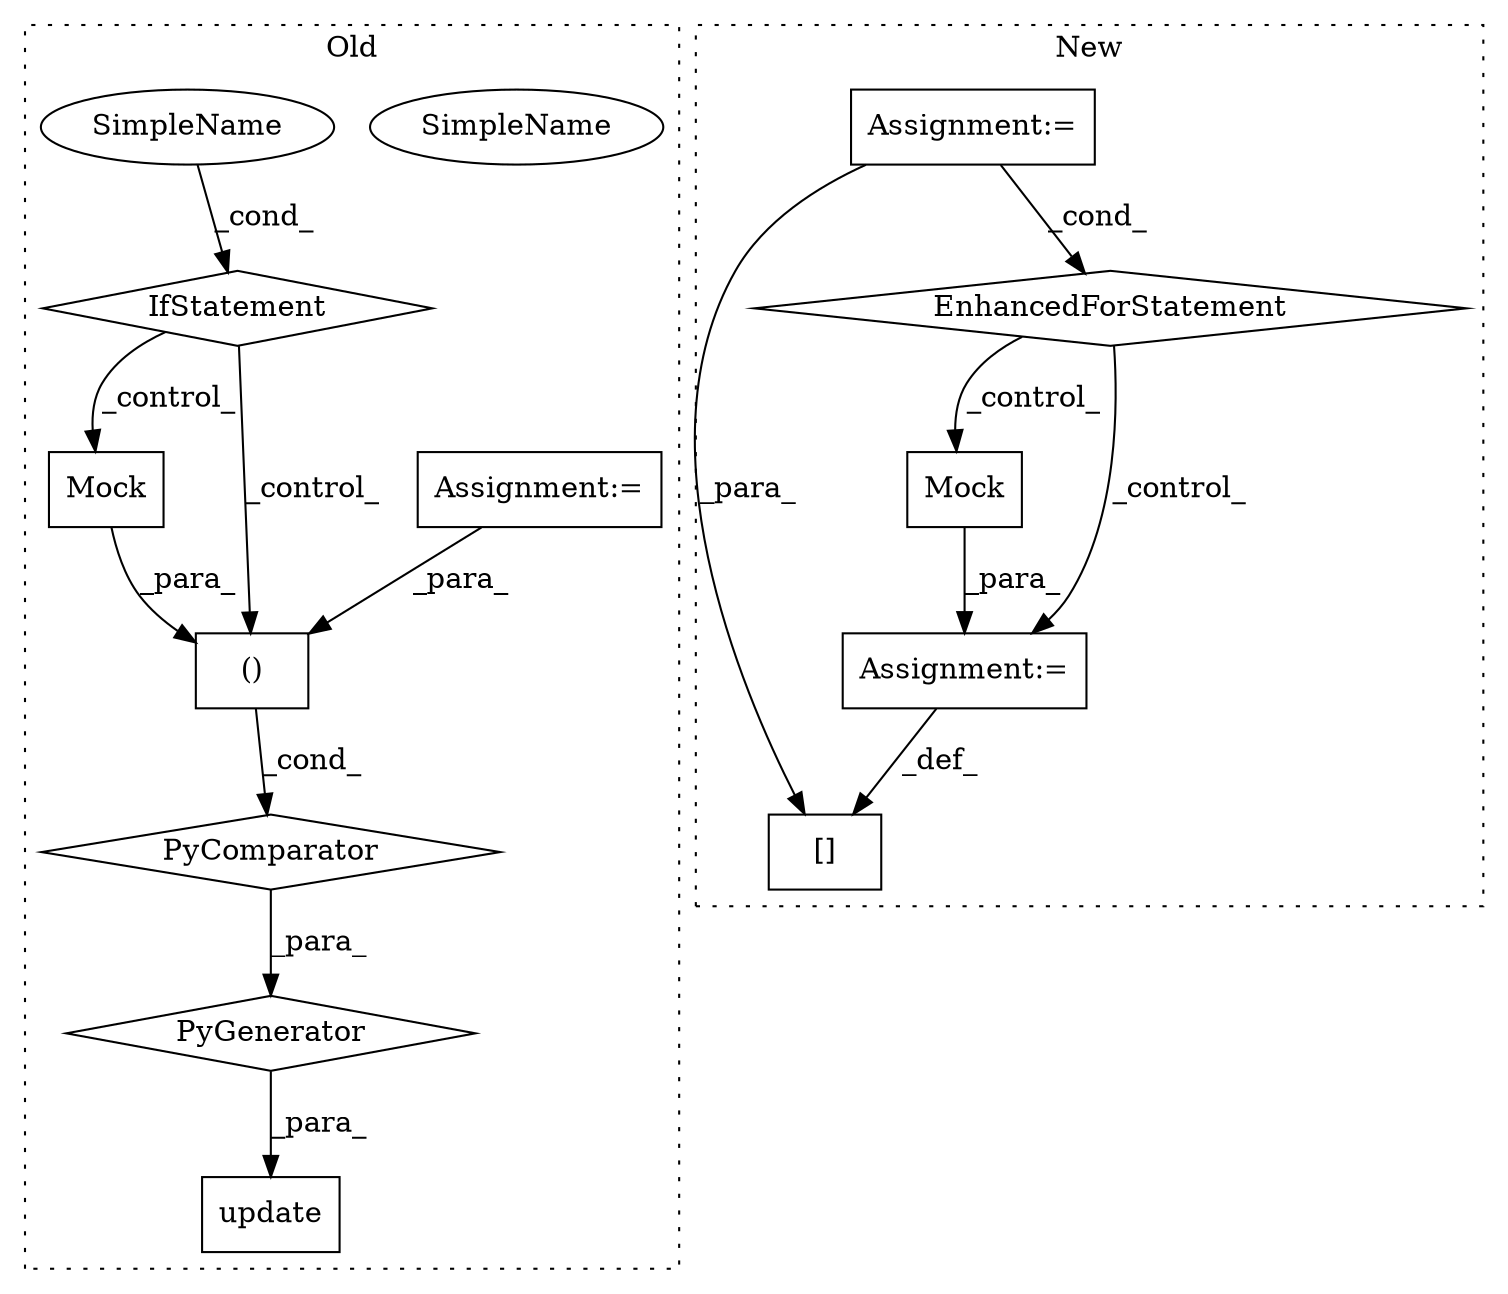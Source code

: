 digraph G {
subgraph cluster0 {
1 [label="Mock" a="32" s="443" l="6" shape="box"];
5 [label="()" a="106" s="422" l="27" shape="box"];
6 [label="PyComparator" a="113" s="511" l="35" shape="diamond"];
8 [label="update" a="32" s="401,557" l="21,-8" shape="box"];
9 [label="IfStatement" a="25" s="511" l="35" shape="diamond"];
10 [label="SimpleName" a="42" s="541" l="5" shape="ellipse"];
11 [label="PyGenerator" a="107" s="422" l="135" shape="diamond"];
13 [label="Assignment:=" a="7" s="511" l="35" shape="box"];
14 [label="SimpleName" a="42" s="541" l="5" shape="ellipse"];
label = "Old";
style="dotted";
}
subgraph cluster1 {
2 [label="Mock" a="32" s="644" l="6" shape="box"];
3 [label="Assignment:=" a="7" s="638" l="1" shape="box"];
4 [label="[]" a="2" s="617,637" l="12,1" shape="box"];
7 [label="EnhancedForStatement" a="70" s="524,607" l="53,2" shape="diamond"];
12 [label="Assignment:=" a="7" s="524,607" l="53,2" shape="box"];
label = "New";
style="dotted";
}
1 -> 5 [label="_para_"];
2 -> 3 [label="_para_"];
3 -> 4 [label="_def_"];
5 -> 6 [label="_cond_"];
6 -> 11 [label="_para_"];
7 -> 2 [label="_control_"];
7 -> 3 [label="_control_"];
9 -> 5 [label="_control_"];
9 -> 1 [label="_control_"];
11 -> 8 [label="_para_"];
12 -> 7 [label="_cond_"];
12 -> 4 [label="_para_"];
13 -> 5 [label="_para_"];
14 -> 9 [label="_cond_"];
}